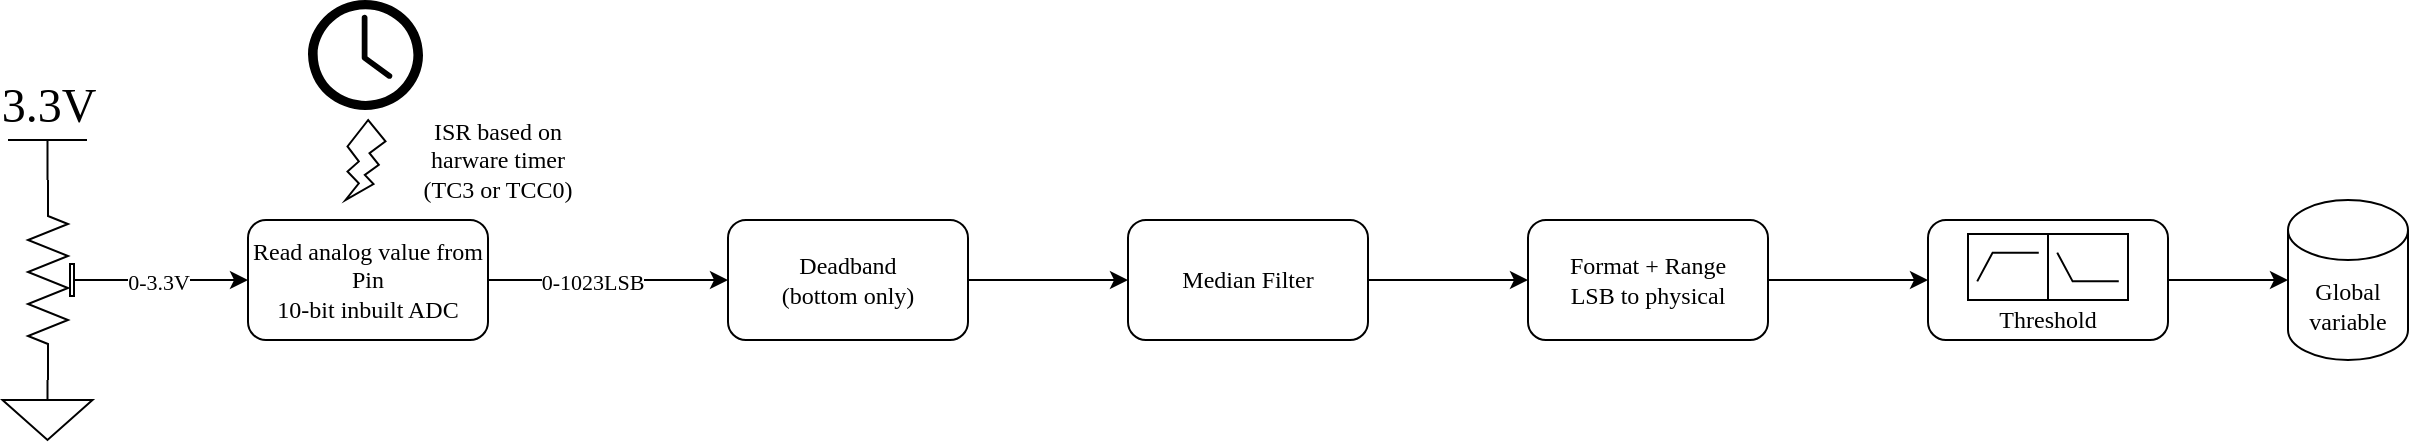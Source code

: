 <mxfile version="14.6.13" type="device"><diagram id="wA_qejAQQLWOKVj9Fs04" name="Page-1"><mxGraphModel dx="1278" dy="1089" grid="1" gridSize="10" guides="1" tooltips="1" connect="1" arrows="1" fold="1" page="1" pageScale="1" pageWidth="1169" pageHeight="827" math="0" shadow="0"><root><mxCell id="0"/><mxCell id="1" parent="0"/><mxCell id="WqoPvCyyBpByyP1whQzI-12" value="" style="edgeStyle=orthogonalEdgeStyle;rounded=0;orthogonalLoop=1;jettySize=auto;html=1;fontFamily=B612;fontSource=https%3A%2F%2Ffonts.googleapis.com%2Fcss%3Ffamily%3DB612;" edge="1" parent="1" source="WqoPvCyyBpByyP1whQzI-1" target="WqoPvCyyBpByyP1whQzI-11"><mxGeometry relative="1" as="geometry"/></mxCell><mxCell id="WqoPvCyyBpByyP1whQzI-13" value="0-1023LSB" style="edgeLabel;html=1;align=center;verticalAlign=middle;resizable=0;points=[];fontFamily=B612;" vertex="1" connectable="0" parent="WqoPvCyyBpByyP1whQzI-12"><mxGeometry x="-0.142" y="-1" relative="1" as="geometry"><mxPoint as="offset"/></mxGeometry></mxCell><mxCell id="WqoPvCyyBpByyP1whQzI-1" value="Read analog value from Pin&lt;br&gt;10-bit inbuilt ADC" style="rounded=1;whiteSpace=wrap;html=1;fontFamily=B612;fontSource=https%3A%2F%2Ffonts.googleapis.com%2Fcss%3Ffamily%3DB612;" vertex="1" parent="1"><mxGeometry x="200" y="240" width="120" height="60" as="geometry"/></mxCell><mxCell id="WqoPvCyyBpByyP1whQzI-3" style="edgeStyle=orthogonalEdgeStyle;rounded=0;orthogonalLoop=1;jettySize=auto;html=1;entryX=0;entryY=0.5;entryDx=0;entryDy=0;fontFamily=B612;fontSource=https%3A%2F%2Ffonts.googleapis.com%2Fcss%3Ffamily%3DB612;" edge="1" parent="1" source="WqoPvCyyBpByyP1whQzI-2" target="WqoPvCyyBpByyP1whQzI-1"><mxGeometry relative="1" as="geometry"/></mxCell><mxCell id="WqoPvCyyBpByyP1whQzI-4" value="0-3.3V" style="edgeLabel;html=1;align=center;verticalAlign=middle;resizable=0;points=[];fontFamily=B612;fontSource=https%3A%2F%2Ffonts.googleapis.com%2Fcss%3Ffamily%3DB612;" vertex="1" connectable="0" parent="WqoPvCyyBpByyP1whQzI-3"><mxGeometry x="-0.286" y="-1" relative="1" as="geometry"><mxPoint as="offset"/></mxGeometry></mxCell><mxCell id="WqoPvCyyBpByyP1whQzI-2" value="" style="pointerEvents=1;verticalLabelPosition=bottom;shadow=0;dashed=0;align=center;html=1;verticalAlign=top;shape=mxgraph.electrical.resistors.trimmer_pot_2;rotation=-90;fontFamily=B612;fontSource=https%3A%2F%2Ffonts.googleapis.com%2Fcss%3Ffamily%3DB612;" vertex="1" parent="1"><mxGeometry x="60" y="250" width="100" height="40" as="geometry"/></mxCell><mxCell id="WqoPvCyyBpByyP1whQzI-5" value="" style="pointerEvents=1;verticalLabelPosition=bottom;shadow=0;dashed=0;align=center;html=1;verticalAlign=top;shape=mxgraph.electrical.signal_sources.signal_ground;fontFamily=B612;fontSource=https%3A%2F%2Ffonts.googleapis.com%2Fcss%3Ffamily%3DB612;" vertex="1" parent="1"><mxGeometry x="77.25" y="320" width="45" height="30" as="geometry"/></mxCell><mxCell id="WqoPvCyyBpByyP1whQzI-6" value="3.3V" style="verticalLabelPosition=top;verticalAlign=bottom;shape=mxgraph.electrical.signal_sources.vdd;shadow=0;dashed=0;align=center;strokeWidth=1;fontSize=24;html=1;flipV=1;fontFamily=B612;fontSource=https%3A%2F%2Ffonts.googleapis.com%2Fcss%3Ffamily%3DB612;" vertex="1" parent="1"><mxGeometry x="80" y="200" width="39.5" height="20" as="geometry"/></mxCell><mxCell id="WqoPvCyyBpByyP1whQzI-8" value="" style="pointerEvents=1;shadow=0;dashed=0;html=1;strokeColor=none;labelPosition=center;verticalLabelPosition=bottom;verticalAlign=top;outlineConnect=0;align=center;shape=mxgraph.office.concepts.clock;fillColor=#000000;fontFamily=B612;fontSource=https%3A%2F%2Ffonts.googleapis.com%2Fcss%3Ffamily%3DB612;" vertex="1" parent="1"><mxGeometry x="230" y="130" width="57.5" height="55" as="geometry"/></mxCell><mxCell id="WqoPvCyyBpByyP1whQzI-9" value="" style="verticalLabelPosition=bottom;verticalAlign=top;html=1;shape=mxgraph.basic.flash;fontFamily=B612;fontSource=https%3A%2F%2Ffonts.googleapis.com%2Fcss%3Ffamily%3DB612;" vertex="1" parent="1"><mxGeometry x="248.75" y="190" width="20" height="40" as="geometry"/></mxCell><mxCell id="WqoPvCyyBpByyP1whQzI-10" value="ISR based on harware timer (TC3 or TCC0)" style="text;html=1;strokeColor=none;fillColor=none;align=center;verticalAlign=middle;whiteSpace=wrap;rounded=0;fontFamily=B612;fontSource=https%3A%2F%2Ffonts.googleapis.com%2Fcss%3Ffamily%3DB612;" vertex="1" parent="1"><mxGeometry x="280" y="190" width="90" height="40" as="geometry"/></mxCell><mxCell id="WqoPvCyyBpByyP1whQzI-17" value="" style="edgeStyle=orthogonalEdgeStyle;rounded=0;orthogonalLoop=1;jettySize=auto;html=1;fontFamily=B612;fontSource=https%3A%2F%2Ffonts.googleapis.com%2Fcss%3Ffamily%3DB612;" edge="1" parent="1" source="WqoPvCyyBpByyP1whQzI-11" target="WqoPvCyyBpByyP1whQzI-16"><mxGeometry relative="1" as="geometry"/></mxCell><mxCell id="WqoPvCyyBpByyP1whQzI-11" value="Deadband &lt;br&gt;(bottom only)" style="rounded=1;whiteSpace=wrap;html=1;fontFamily=B612;fontSource=https%3A%2F%2Ffonts.googleapis.com%2Fcss%3Ffamily%3DB612;" vertex="1" parent="1"><mxGeometry x="440" y="240" width="120" height="60" as="geometry"/></mxCell><mxCell id="WqoPvCyyBpByyP1whQzI-19" value="" style="edgeStyle=orthogonalEdgeStyle;rounded=0;orthogonalLoop=1;jettySize=auto;html=1;fontFamily=B612;fontSource=https%3A%2F%2Ffonts.googleapis.com%2Fcss%3Ffamily%3DB612;" edge="1" parent="1" source="WqoPvCyyBpByyP1whQzI-16" target="WqoPvCyyBpByyP1whQzI-18"><mxGeometry relative="1" as="geometry"/></mxCell><mxCell id="WqoPvCyyBpByyP1whQzI-16" value="Median Filter" style="rounded=1;whiteSpace=wrap;html=1;fontFamily=B612;fontSource=https%3A%2F%2Ffonts.googleapis.com%2Fcss%3Ffamily%3DB612;" vertex="1" parent="1"><mxGeometry x="640" y="240" width="120" height="60" as="geometry"/></mxCell><mxCell id="WqoPvCyyBpByyP1whQzI-27" value="" style="edgeStyle=orthogonalEdgeStyle;rounded=0;orthogonalLoop=1;jettySize=auto;html=1;fontFamily=B612;fontSource=https%3A%2F%2Ffonts.googleapis.com%2Fcss%3Ffamily%3DB612;" edge="1" parent="1" source="WqoPvCyyBpByyP1whQzI-18" target="WqoPvCyyBpByyP1whQzI-26"><mxGeometry relative="1" as="geometry"/></mxCell><mxCell id="WqoPvCyyBpByyP1whQzI-18" value="Format + Range&lt;br&gt;LSB to physical" style="whiteSpace=wrap;html=1;rounded=1;fontFamily=B612;fontSource=https%3A%2F%2Ffonts.googleapis.com%2Fcss%3Ffamily%3DB612;" vertex="1" parent="1"><mxGeometry x="840" y="240" width="120" height="60" as="geometry"/></mxCell><mxCell id="WqoPvCyyBpByyP1whQzI-20" value="Global variable" style="shape=cylinder3;whiteSpace=wrap;html=1;boundedLbl=1;backgroundOutline=1;size=15;fontFamily=B612;fontSource=https%3A%2F%2Ffonts.googleapis.com%2Fcss%3Ffamily%3DB612;" vertex="1" parent="1"><mxGeometry x="1220" y="230" width="60" height="80" as="geometry"/></mxCell><mxCell id="WqoPvCyyBpByyP1whQzI-22" value="" style="verticalLabelPosition=bottom;shadow=0;dashed=0;align=center;html=1;verticalAlign=top;shape=mxgraph.electrical.logic_gates.highpass_filter;fontFamily=B612;fontSource=https%3A%2F%2Ffonts.googleapis.com%2Fcss%3Ffamily%3DB612;" vertex="1" parent="1"><mxGeometry x="1060" y="247" width="40" height="33" as="geometry"/></mxCell><mxCell id="WqoPvCyyBpByyP1whQzI-24" value="" style="verticalLabelPosition=bottom;shadow=0;dashed=0;align=center;html=1;verticalAlign=top;shape=mxgraph.electrical.logic_gates.highpass_filter;fontFamily=B612;fontSource=https%3A%2F%2Ffonts.googleapis.com%2Fcss%3Ffamily%3DB612;flipV=1;" vertex="1" parent="1"><mxGeometry x="1100" y="247" width="40" height="33" as="geometry"/></mxCell><mxCell id="WqoPvCyyBpByyP1whQzI-25" value="Threshold" style="text;html=1;strokeColor=none;fillColor=none;align=center;verticalAlign=middle;whiteSpace=wrap;rounded=0;fontFamily=B612;fontSource=https%3A%2F%2Ffonts.googleapis.com%2Fcss%3Ffamily%3DB612;" vertex="1" parent="1"><mxGeometry x="1065" y="280" width="70" height="20" as="geometry"/></mxCell><mxCell id="WqoPvCyyBpByyP1whQzI-28" value="" style="edgeStyle=orthogonalEdgeStyle;rounded=0;orthogonalLoop=1;jettySize=auto;html=1;fontFamily=B612;fontSource=https%3A%2F%2Ffonts.googleapis.com%2Fcss%3Ffamily%3DB612;" edge="1" parent="1" source="WqoPvCyyBpByyP1whQzI-26" target="WqoPvCyyBpByyP1whQzI-20"><mxGeometry relative="1" as="geometry"/></mxCell><mxCell id="WqoPvCyyBpByyP1whQzI-26" value="" style="rounded=1;whiteSpace=wrap;html=1;fontFamily=B612;fontSource=https%3A%2F%2Ffonts.googleapis.com%2Fcss%3Ffamily%3DB612;fillColor=none;" vertex="1" parent="1"><mxGeometry x="1040" y="240" width="120" height="60" as="geometry"/></mxCell></root></mxGraphModel></diagram></mxfile>